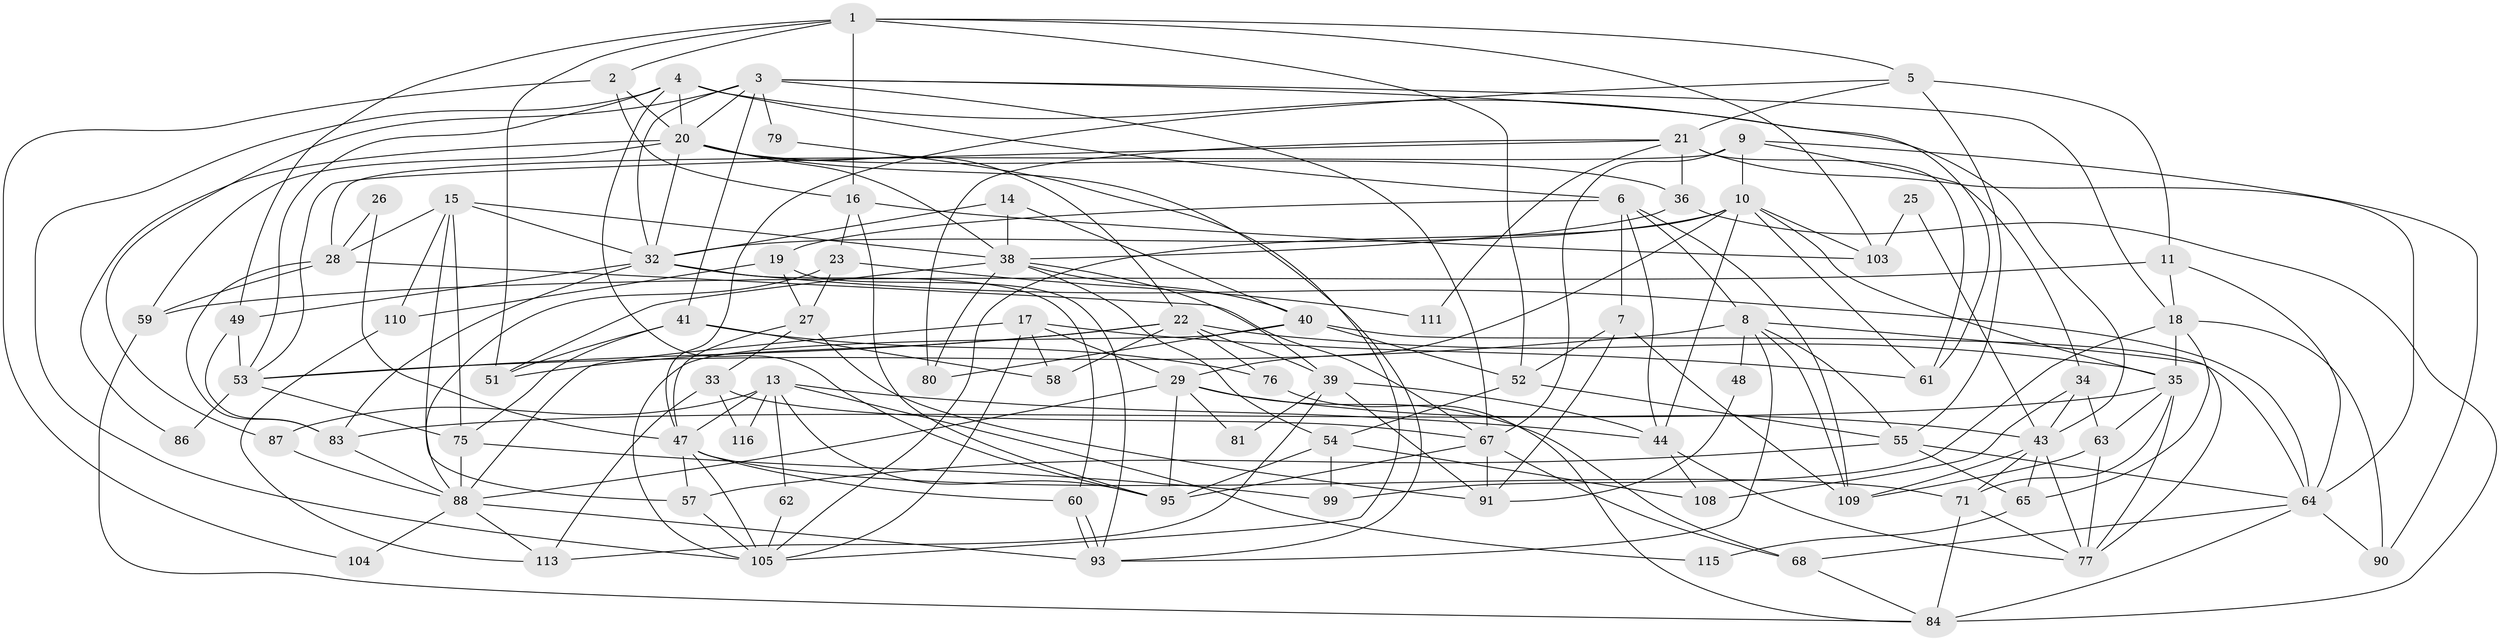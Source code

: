 // Generated by graph-tools (version 1.1) at 2025/24/03/03/25 07:24:03]
// undirected, 84 vertices, 208 edges
graph export_dot {
graph [start="1"]
  node [color=gray90,style=filled];
  1 [super="+94"];
  2 [super="+12"];
  3 [super="+123"];
  4 [super="+31"];
  5;
  6 [super="+82"];
  7 [super="+24"];
  8 [super="+45"];
  9 [super="+50"];
  10 [super="+126"];
  11;
  13 [super="+85"];
  14;
  15 [super="+30"];
  16 [super="+124"];
  17;
  18 [super="+89"];
  19;
  20 [super="+46"];
  21 [super="+70"];
  22 [super="+128"];
  23;
  25;
  26;
  27 [super="+125"];
  28;
  29 [super="+56"];
  32 [super="+42"];
  33;
  34 [super="+37"];
  35 [super="+107"];
  36;
  38 [super="+100"];
  39 [super="+122"];
  40 [super="+96"];
  41;
  43 [super="+66"];
  44 [super="+127"];
  47 [super="+98"];
  48;
  49;
  51 [super="+102"];
  52;
  53 [super="+73"];
  54 [super="+74"];
  55 [super="+78"];
  57 [super="+69"];
  58 [super="+114"];
  59;
  60;
  61 [super="+118"];
  62;
  63;
  64 [super="+101"];
  65;
  67 [super="+97"];
  68;
  71 [super="+72"];
  75 [super="+92"];
  76;
  77 [super="+121"];
  79;
  80;
  81;
  83;
  84 [super="+117"];
  86;
  87;
  88 [super="+119"];
  90;
  91 [super="+106"];
  93 [super="+112"];
  95;
  99;
  103;
  104;
  105 [super="+120"];
  108;
  109;
  110;
  111;
  113;
  115;
  116;
  1 -- 52;
  1 -- 49;
  1 -- 16;
  1 -- 2;
  1 -- 51;
  1 -- 5;
  1 -- 103;
  2 -- 20;
  2 -- 104;
  2 -- 16;
  3 -- 41;
  3 -- 79;
  3 -- 32;
  3 -- 87;
  3 -- 67;
  3 -- 18;
  3 -- 20;
  3 -- 61;
  4 -- 95;
  4 -- 6;
  4 -- 43;
  4 -- 20;
  4 -- 105;
  4 -- 53;
  5 -- 47;
  5 -- 11;
  5 -- 21;
  5 -- 55;
  6 -- 7;
  6 -- 19;
  6 -- 44;
  6 -- 8;
  6 -- 109;
  7 -- 109;
  7 -- 91;
  7 -- 52;
  8 -- 48;
  8 -- 109;
  8 -- 77;
  8 -- 93;
  8 -- 55;
  8 -- 53;
  9 -- 34;
  9 -- 10;
  9 -- 90;
  9 -- 67;
  9 -- 28;
  10 -- 29;
  10 -- 61;
  10 -- 103;
  10 -- 44;
  10 -- 105;
  10 -- 32;
  10 -- 35;
  11 -- 59;
  11 -- 64;
  11 -- 18;
  13 -- 62;
  13 -- 44;
  13 -- 115;
  13 -- 116;
  13 -- 87;
  13 -- 95;
  13 -- 47;
  14 -- 40;
  14 -- 32;
  14 -- 38;
  15 -- 38;
  15 -- 32;
  15 -- 28;
  15 -- 110;
  15 -- 57;
  15 -- 75;
  16 -- 95;
  16 -- 23;
  16 -- 103;
  17 -- 29;
  17 -- 58;
  17 -- 61;
  17 -- 88;
  17 -- 105;
  18 -- 65;
  18 -- 99;
  18 -- 35;
  18 -- 90;
  19 -- 110;
  19 -- 93;
  19 -- 27;
  20 -- 93;
  20 -- 38;
  20 -- 59;
  20 -- 86;
  20 -- 32;
  20 -- 36;
  20 -- 22;
  21 -- 64;
  21 -- 80;
  21 -- 111;
  21 -- 36;
  21 -- 53;
  21 -- 61;
  22 -- 35;
  22 -- 53;
  22 -- 39;
  22 -- 76;
  22 -- 51;
  22 -- 58;
  23 -- 27;
  23 -- 111;
  23 -- 88;
  25 -- 43;
  25 -- 103;
  26 -- 28;
  26 -- 47;
  27 -- 33;
  27 -- 91 [weight=2];
  27 -- 47;
  28 -- 83;
  28 -- 59;
  28 -- 67;
  29 -- 43;
  29 -- 68;
  29 -- 81;
  29 -- 95;
  29 -- 88;
  32 -- 64;
  32 -- 60;
  32 -- 49;
  32 -- 83;
  33 -- 67;
  33 -- 113;
  33 -- 116;
  34 -- 108 [weight=2];
  34 -- 63;
  34 -- 43;
  35 -- 63;
  35 -- 71;
  35 -- 83;
  35 -- 77;
  36 -- 84;
  36 -- 38;
  38 -- 80;
  38 -- 51;
  38 -- 39;
  38 -- 54;
  38 -- 40;
  39 -- 81;
  39 -- 113;
  39 -- 44;
  39 -- 91;
  40 -- 80;
  40 -- 105;
  40 -- 64;
  40 -- 52;
  41 -- 58;
  41 -- 76;
  41 -- 51;
  41 -- 75;
  43 -- 65;
  43 -- 109;
  43 -- 77;
  43 -- 71;
  44 -- 108;
  44 -- 77;
  47 -- 60;
  47 -- 57;
  47 -- 105;
  47 -- 71;
  48 -- 91;
  49 -- 83;
  49 -- 53;
  52 -- 55;
  52 -- 54;
  53 -- 75 [weight=2];
  53 -- 86;
  54 -- 99;
  54 -- 108;
  54 -- 95;
  55 -- 65;
  55 -- 64;
  55 -- 57;
  57 -- 105;
  59 -- 84;
  60 -- 93;
  60 -- 93;
  62 -- 105;
  63 -- 109;
  63 -- 77;
  64 -- 68;
  64 -- 90;
  64 -- 84;
  65 -- 115;
  67 -- 68;
  67 -- 95;
  67 -- 91;
  68 -- 84;
  71 -- 84;
  71 -- 77;
  75 -- 88;
  75 -- 99;
  76 -- 84;
  79 -- 105;
  83 -- 88;
  87 -- 88;
  88 -- 104;
  88 -- 93;
  88 -- 113;
  110 -- 113;
}
